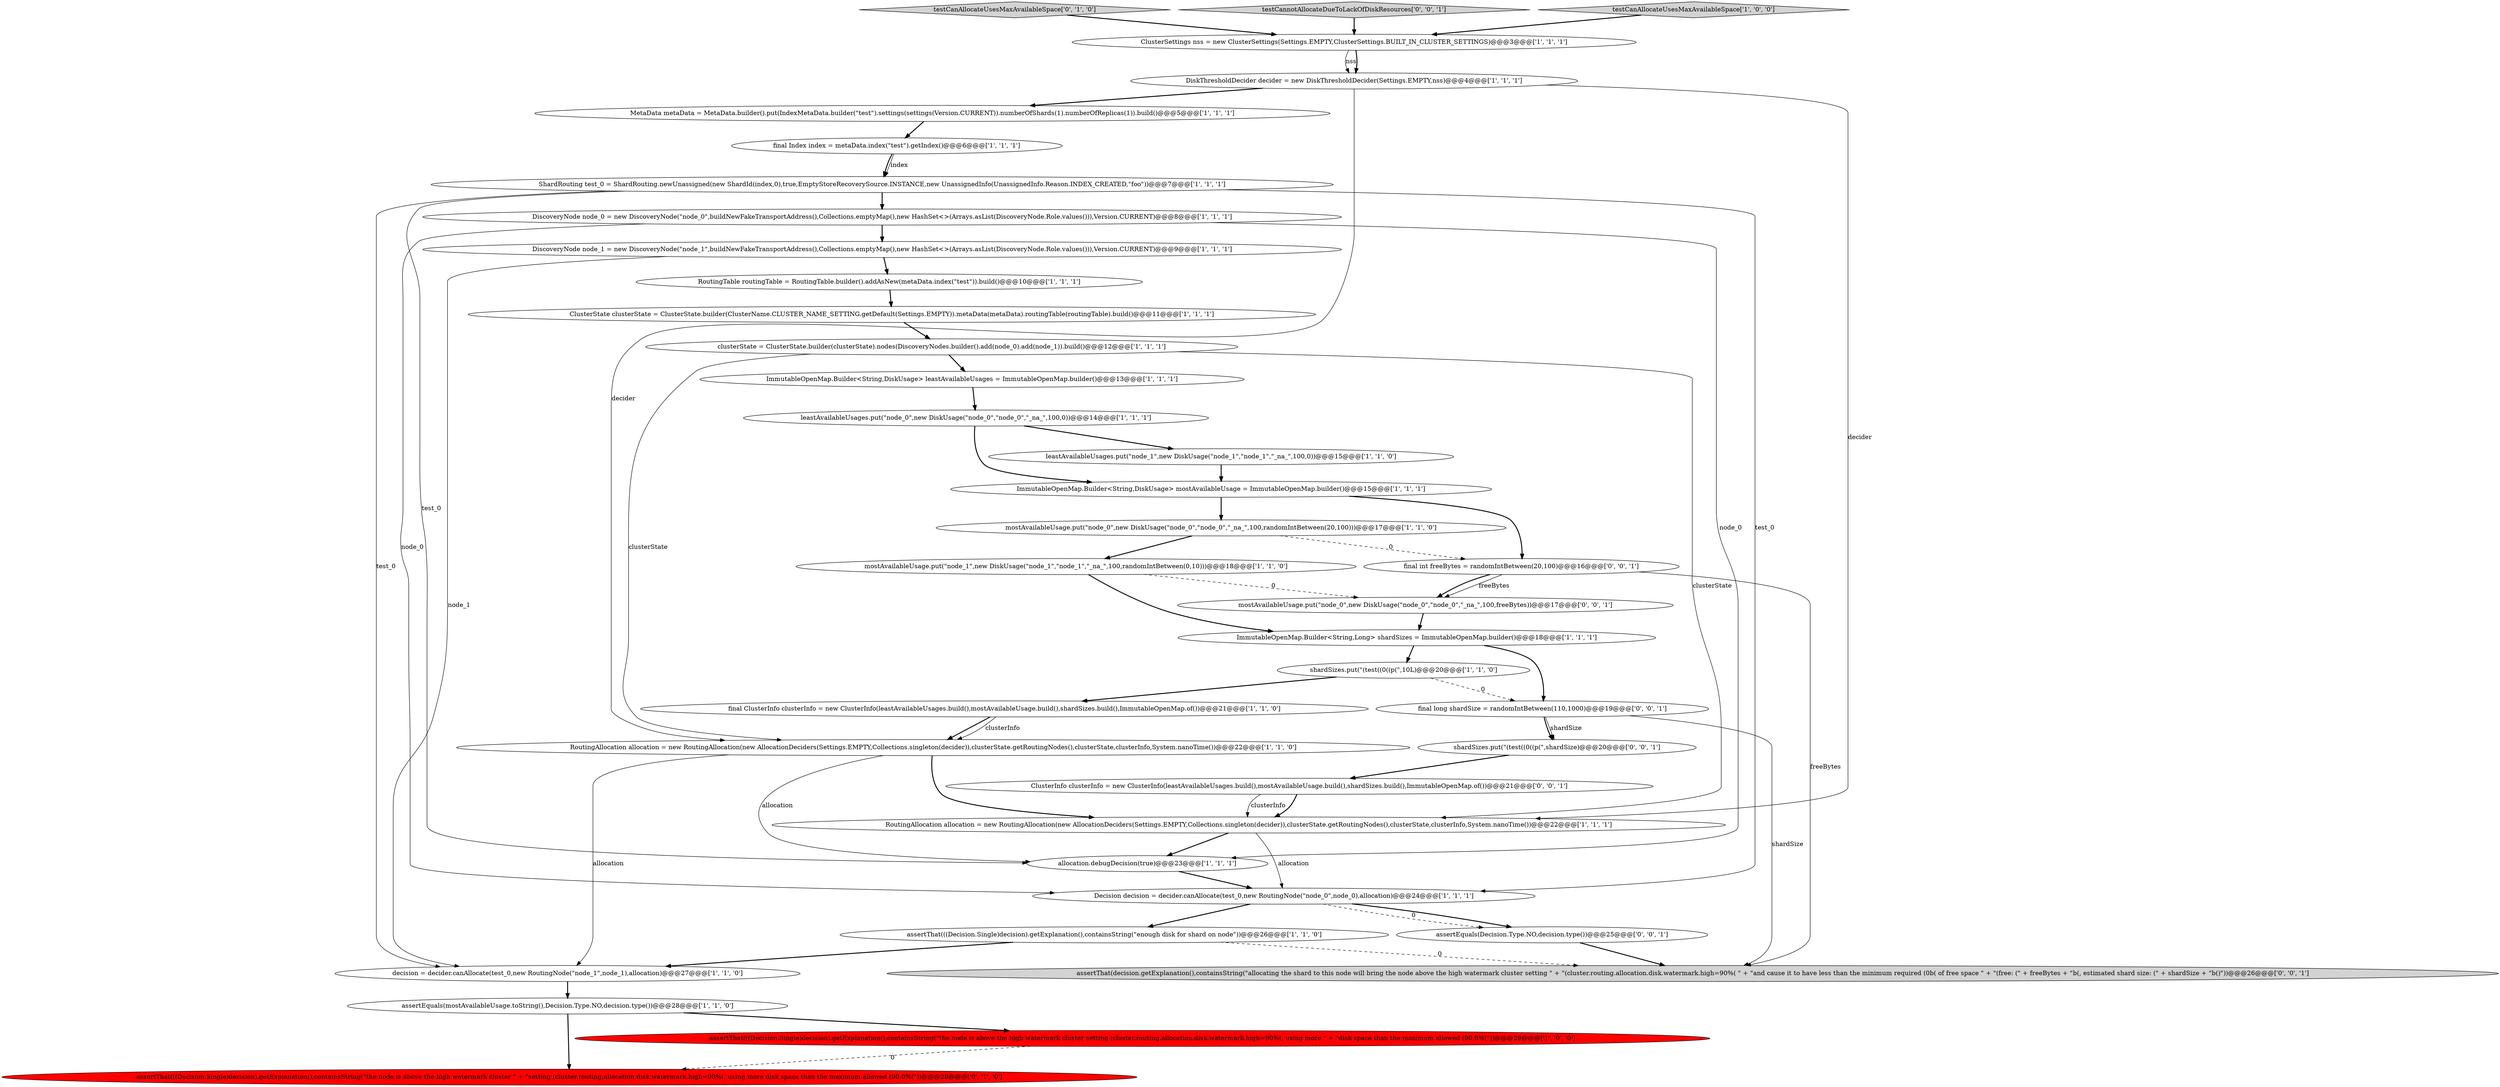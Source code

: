 digraph {
7 [style = filled, label = "mostAvailableUsage.put(\"node_0\",new DiskUsage(\"node_0\",\"node_0\",\"_na_\",100,randomIntBetween(20,100)))@@@17@@@['1', '1', '0']", fillcolor = white, shape = ellipse image = "AAA0AAABBB1BBB"];
28 [style = filled, label = "testCanAllocateUsesMaxAvailableSpace['0', '1', '0']", fillcolor = lightgray, shape = diamond image = "AAA0AAABBB2BBB"];
34 [style = filled, label = "final long shardSize = randomIntBetween(110,1000)@@@19@@@['0', '0', '1']", fillcolor = white, shape = ellipse image = "AAA0AAABBB3BBB"];
19 [style = filled, label = "RoutingAllocation allocation = new RoutingAllocation(new AllocationDeciders(Settings.EMPTY,Collections.singleton(decider)),clusterState.getRoutingNodes(),clusterState,clusterInfo,System.nanoTime())@@@22@@@['1', '1', '0']", fillcolor = white, shape = ellipse image = "AAA0AAABBB1BBB"];
0 [style = filled, label = "ShardRouting test_0 = ShardRouting.newUnassigned(new ShardId(index,0),true,EmptyStoreRecoverySource.INSTANCE,new UnassignedInfo(UnassignedInfo.Reason.INDEX_CREATED,\"foo\"))@@@7@@@['1', '1', '1']", fillcolor = white, shape = ellipse image = "AAA0AAABBB1BBB"];
9 [style = filled, label = "Decision decision = decider.canAllocate(test_0,new RoutingNode(\"node_0\",node_0),allocation)@@@24@@@['1', '1', '1']", fillcolor = white, shape = ellipse image = "AAA0AAABBB1BBB"];
20 [style = filled, label = "ImmutableOpenMap.Builder<String,DiskUsage> leastAvailableUsages = ImmutableOpenMap.builder()@@@13@@@['1', '1', '1']", fillcolor = white, shape = ellipse image = "AAA0AAABBB1BBB"];
18 [style = filled, label = "clusterState = ClusterState.builder(clusterState).nodes(DiscoveryNodes.builder().add(node_0).add(node_1)).build()@@@12@@@['1', '1', '1']", fillcolor = white, shape = ellipse image = "AAA0AAABBB1BBB"];
35 [style = filled, label = "assertThat(decision.getExplanation(),containsString(\"allocating the shard to this node will bring the node above the high watermark cluster setting \" + \"(cluster.routing.allocation.disk.watermark.high=90%( \" + \"and cause it to have less than the minimum required (0b( of free space \" + \"(free: (\" + freeBytes + \"b(, estimated shard size: (\" + shardSize + \"b()\"))@@@26@@@['0', '0', '1']", fillcolor = lightgray, shape = ellipse image = "AAA0AAABBB3BBB"];
21 [style = filled, label = "allocation.debugDecision(true)@@@23@@@['1', '1', '1']", fillcolor = white, shape = ellipse image = "AAA0AAABBB1BBB"];
26 [style = filled, label = "assertThat(((Decision.Single)decision).getExplanation(),containsString(\"enough disk for shard on node\"))@@@26@@@['1', '1', '0']", fillcolor = white, shape = ellipse image = "AAA0AAABBB1BBB"];
5 [style = filled, label = "ImmutableOpenMap.Builder<String,DiskUsage> mostAvailableUsage = ImmutableOpenMap.builder()@@@15@@@['1', '1', '1']", fillcolor = white, shape = ellipse image = "AAA0AAABBB1BBB"];
15 [style = filled, label = "DiscoveryNode node_1 = new DiscoveryNode(\"node_1\",buildNewFakeTransportAddress(),Collections.emptyMap(),new HashSet<>(Arrays.asList(DiscoveryNode.Role.values())),Version.CURRENT)@@@9@@@['1', '1', '1']", fillcolor = white, shape = ellipse image = "AAA0AAABBB1BBB"];
37 [style = filled, label = "mostAvailableUsage.put(\"node_0\",new DiskUsage(\"node_0\",\"node_0\",\"_na_\",100,freeBytes))@@@17@@@['0', '0', '1']", fillcolor = white, shape = ellipse image = "AAA0AAABBB3BBB"];
1 [style = filled, label = "mostAvailableUsage.put(\"node_1\",new DiskUsage(\"node_1\",\"node_1\",\"_na_\",100,randomIntBetween(0,10)))@@@18@@@['1', '1', '0']", fillcolor = white, shape = ellipse image = "AAA0AAABBB1BBB"];
32 [style = filled, label = "shardSizes.put(\"(test((0((p(\",shardSize)@@@20@@@['0', '0', '1']", fillcolor = white, shape = ellipse image = "AAA0AAABBB3BBB"];
8 [style = filled, label = "shardSizes.put(\"(test((0((p(\",10L)@@@20@@@['1', '1', '0']", fillcolor = white, shape = ellipse image = "AAA0AAABBB1BBB"];
27 [style = filled, label = "DiscoveryNode node_0 = new DiscoveryNode(\"node_0\",buildNewFakeTransportAddress(),Collections.emptyMap(),new HashSet<>(Arrays.asList(DiscoveryNode.Role.values())),Version.CURRENT)@@@8@@@['1', '1', '1']", fillcolor = white, shape = ellipse image = "AAA0AAABBB1BBB"];
30 [style = filled, label = "ClusterInfo clusterInfo = new ClusterInfo(leastAvailableUsages.build(),mostAvailableUsage.build(),shardSizes.build(),ImmutableOpenMap.of())@@@21@@@['0', '0', '1']", fillcolor = white, shape = ellipse image = "AAA0AAABBB3BBB"];
29 [style = filled, label = "assertThat(((Decision.Single)decision).getExplanation(),containsString(\"the node is above the high watermark cluster \" + \"setting (cluster.routing.allocation.disk.watermark.high=90%(, using more disk space than the maximum allowed (90.0%(\"))@@@29@@@['0', '1', '0']", fillcolor = red, shape = ellipse image = "AAA1AAABBB2BBB"];
25 [style = filled, label = "RoutingAllocation allocation = new RoutingAllocation(new AllocationDeciders(Settings.EMPTY,Collections.singleton(decider)),clusterState.getRoutingNodes(),clusterState,clusterInfo,System.nanoTime())@@@22@@@['1', '1', '1']", fillcolor = white, shape = ellipse image = "AAA0AAABBB1BBB"];
11 [style = filled, label = "RoutingTable routingTable = RoutingTable.builder().addAsNew(metaData.index(\"test\")).build()@@@10@@@['1', '1', '1']", fillcolor = white, shape = ellipse image = "AAA0AAABBB1BBB"];
22 [style = filled, label = "ClusterSettings nss = new ClusterSettings(Settings.EMPTY,ClusterSettings.BUILT_IN_CLUSTER_SETTINGS)@@@3@@@['1', '1', '1']", fillcolor = white, shape = ellipse image = "AAA0AAABBB1BBB"];
13 [style = filled, label = "final Index index = metaData.index(\"test\").getIndex()@@@6@@@['1', '1', '1']", fillcolor = white, shape = ellipse image = "AAA0AAABBB1BBB"];
4 [style = filled, label = "ImmutableOpenMap.Builder<String,Long> shardSizes = ImmutableOpenMap.builder()@@@18@@@['1', '1', '1']", fillcolor = white, shape = ellipse image = "AAA0AAABBB1BBB"];
36 [style = filled, label = "final int freeBytes = randomIntBetween(20,100)@@@16@@@['0', '0', '1']", fillcolor = white, shape = ellipse image = "AAA0AAABBB3BBB"];
17 [style = filled, label = "DiskThresholdDecider decider = new DiskThresholdDecider(Settings.EMPTY,nss)@@@4@@@['1', '1', '1']", fillcolor = white, shape = ellipse image = "AAA0AAABBB1BBB"];
24 [style = filled, label = "leastAvailableUsages.put(\"node_0\",new DiskUsage(\"node_0\",\"node_0\",\"_na_\",100,0))@@@14@@@['1', '1', '1']", fillcolor = white, shape = ellipse image = "AAA0AAABBB1BBB"];
31 [style = filled, label = "assertEquals(Decision.Type.NO,decision.type())@@@25@@@['0', '0', '1']", fillcolor = white, shape = ellipse image = "AAA0AAABBB3BBB"];
12 [style = filled, label = "assertEquals(mostAvailableUsage.toString(),Decision.Type.NO,decision.type())@@@28@@@['1', '1', '0']", fillcolor = white, shape = ellipse image = "AAA0AAABBB1BBB"];
33 [style = filled, label = "testCannotAllocateDueToLackOfDiskResources['0', '0', '1']", fillcolor = lightgray, shape = diamond image = "AAA0AAABBB3BBB"];
16 [style = filled, label = "leastAvailableUsages.put(\"node_1\",new DiskUsage(\"node_1\",\"node_1\",\"_na_\",100,0))@@@15@@@['1', '1', '0']", fillcolor = white, shape = ellipse image = "AAA0AAABBB1BBB"];
10 [style = filled, label = "MetaData metaData = MetaData.builder().put(IndexMetaData.builder(\"test\").settings(settings(Version.CURRENT)).numberOfShards(1).numberOfReplicas(1)).build()@@@5@@@['1', '1', '1']", fillcolor = white, shape = ellipse image = "AAA0AAABBB1BBB"];
2 [style = filled, label = "ClusterState clusterState = ClusterState.builder(ClusterName.CLUSTER_NAME_SETTING.getDefault(Settings.EMPTY)).metaData(metaData).routingTable(routingTable).build()@@@11@@@['1', '1', '1']", fillcolor = white, shape = ellipse image = "AAA0AAABBB1BBB"];
23 [style = filled, label = "assertThat(((Decision.Single)decision).getExplanation(),containsString(\"the node is above the high watermark cluster setting (cluster.routing.allocation.disk.watermark.high=90%(, using more \" + \"disk space than the maximum allowed (90.0%(\"))@@@29@@@['1', '0', '0']", fillcolor = red, shape = ellipse image = "AAA1AAABBB1BBB"];
6 [style = filled, label = "decision = decider.canAllocate(test_0,new RoutingNode(\"node_1\",node_1),allocation)@@@27@@@['1', '1', '0']", fillcolor = white, shape = ellipse image = "AAA0AAABBB1BBB"];
3 [style = filled, label = "final ClusterInfo clusterInfo = new ClusterInfo(leastAvailableUsages.build(),mostAvailableUsage.build(),shardSizes.build(),ImmutableOpenMap.of())@@@21@@@['1', '1', '0']", fillcolor = white, shape = ellipse image = "AAA0AAABBB1BBB"];
14 [style = filled, label = "testCanAllocateUsesMaxAvailableSpace['1', '0', '0']", fillcolor = lightgray, shape = diamond image = "AAA0AAABBB1BBB"];
17->10 [style = bold, label=""];
19->21 [style = solid, label="allocation"];
1->37 [style = dashed, label="0"];
1->4 [style = bold, label=""];
34->35 [style = solid, label="shardSize"];
7->1 [style = bold, label=""];
0->27 [style = bold, label=""];
9->31 [style = bold, label=""];
17->25 [style = solid, label="decider"];
8->3 [style = bold, label=""];
14->22 [style = bold, label=""];
0->21 [style = solid, label="test_0"];
27->9 [style = solid, label="node_0"];
36->35 [style = solid, label="freeBytes"];
2->18 [style = bold, label=""];
30->25 [style = bold, label=""];
8->34 [style = dashed, label="0"];
19->6 [style = solid, label="allocation"];
36->37 [style = solid, label="freeBytes"];
26->35 [style = dashed, label="0"];
26->6 [style = bold, label=""];
32->30 [style = bold, label=""];
23->29 [style = dashed, label="0"];
27->21 [style = solid, label="node_0"];
0->6 [style = solid, label="test_0"];
25->9 [style = solid, label="allocation"];
27->15 [style = bold, label=""];
34->32 [style = solid, label="shardSize"];
11->2 [style = bold, label=""];
19->25 [style = bold, label=""];
24->5 [style = bold, label=""];
0->9 [style = solid, label="test_0"];
37->4 [style = bold, label=""];
9->26 [style = bold, label=""];
24->16 [style = bold, label=""];
18->20 [style = bold, label=""];
22->17 [style = solid, label="nss"];
18->19 [style = solid, label="clusterState"];
30->25 [style = solid, label="clusterInfo"];
21->9 [style = bold, label=""];
12->29 [style = bold, label=""];
9->31 [style = dashed, label="0"];
15->11 [style = bold, label=""];
31->35 [style = bold, label=""];
10->13 [style = bold, label=""];
13->0 [style = solid, label="index"];
3->19 [style = bold, label=""];
33->22 [style = bold, label=""];
17->19 [style = solid, label="decider"];
16->5 [style = bold, label=""];
15->6 [style = solid, label="node_1"];
22->17 [style = bold, label=""];
5->7 [style = bold, label=""];
4->8 [style = bold, label=""];
4->34 [style = bold, label=""];
34->32 [style = bold, label=""];
12->23 [style = bold, label=""];
36->37 [style = bold, label=""];
20->24 [style = bold, label=""];
5->36 [style = bold, label=""];
7->36 [style = dashed, label="0"];
6->12 [style = bold, label=""];
28->22 [style = bold, label=""];
25->21 [style = bold, label=""];
18->25 [style = solid, label="clusterState"];
13->0 [style = bold, label=""];
3->19 [style = solid, label="clusterInfo"];
}
